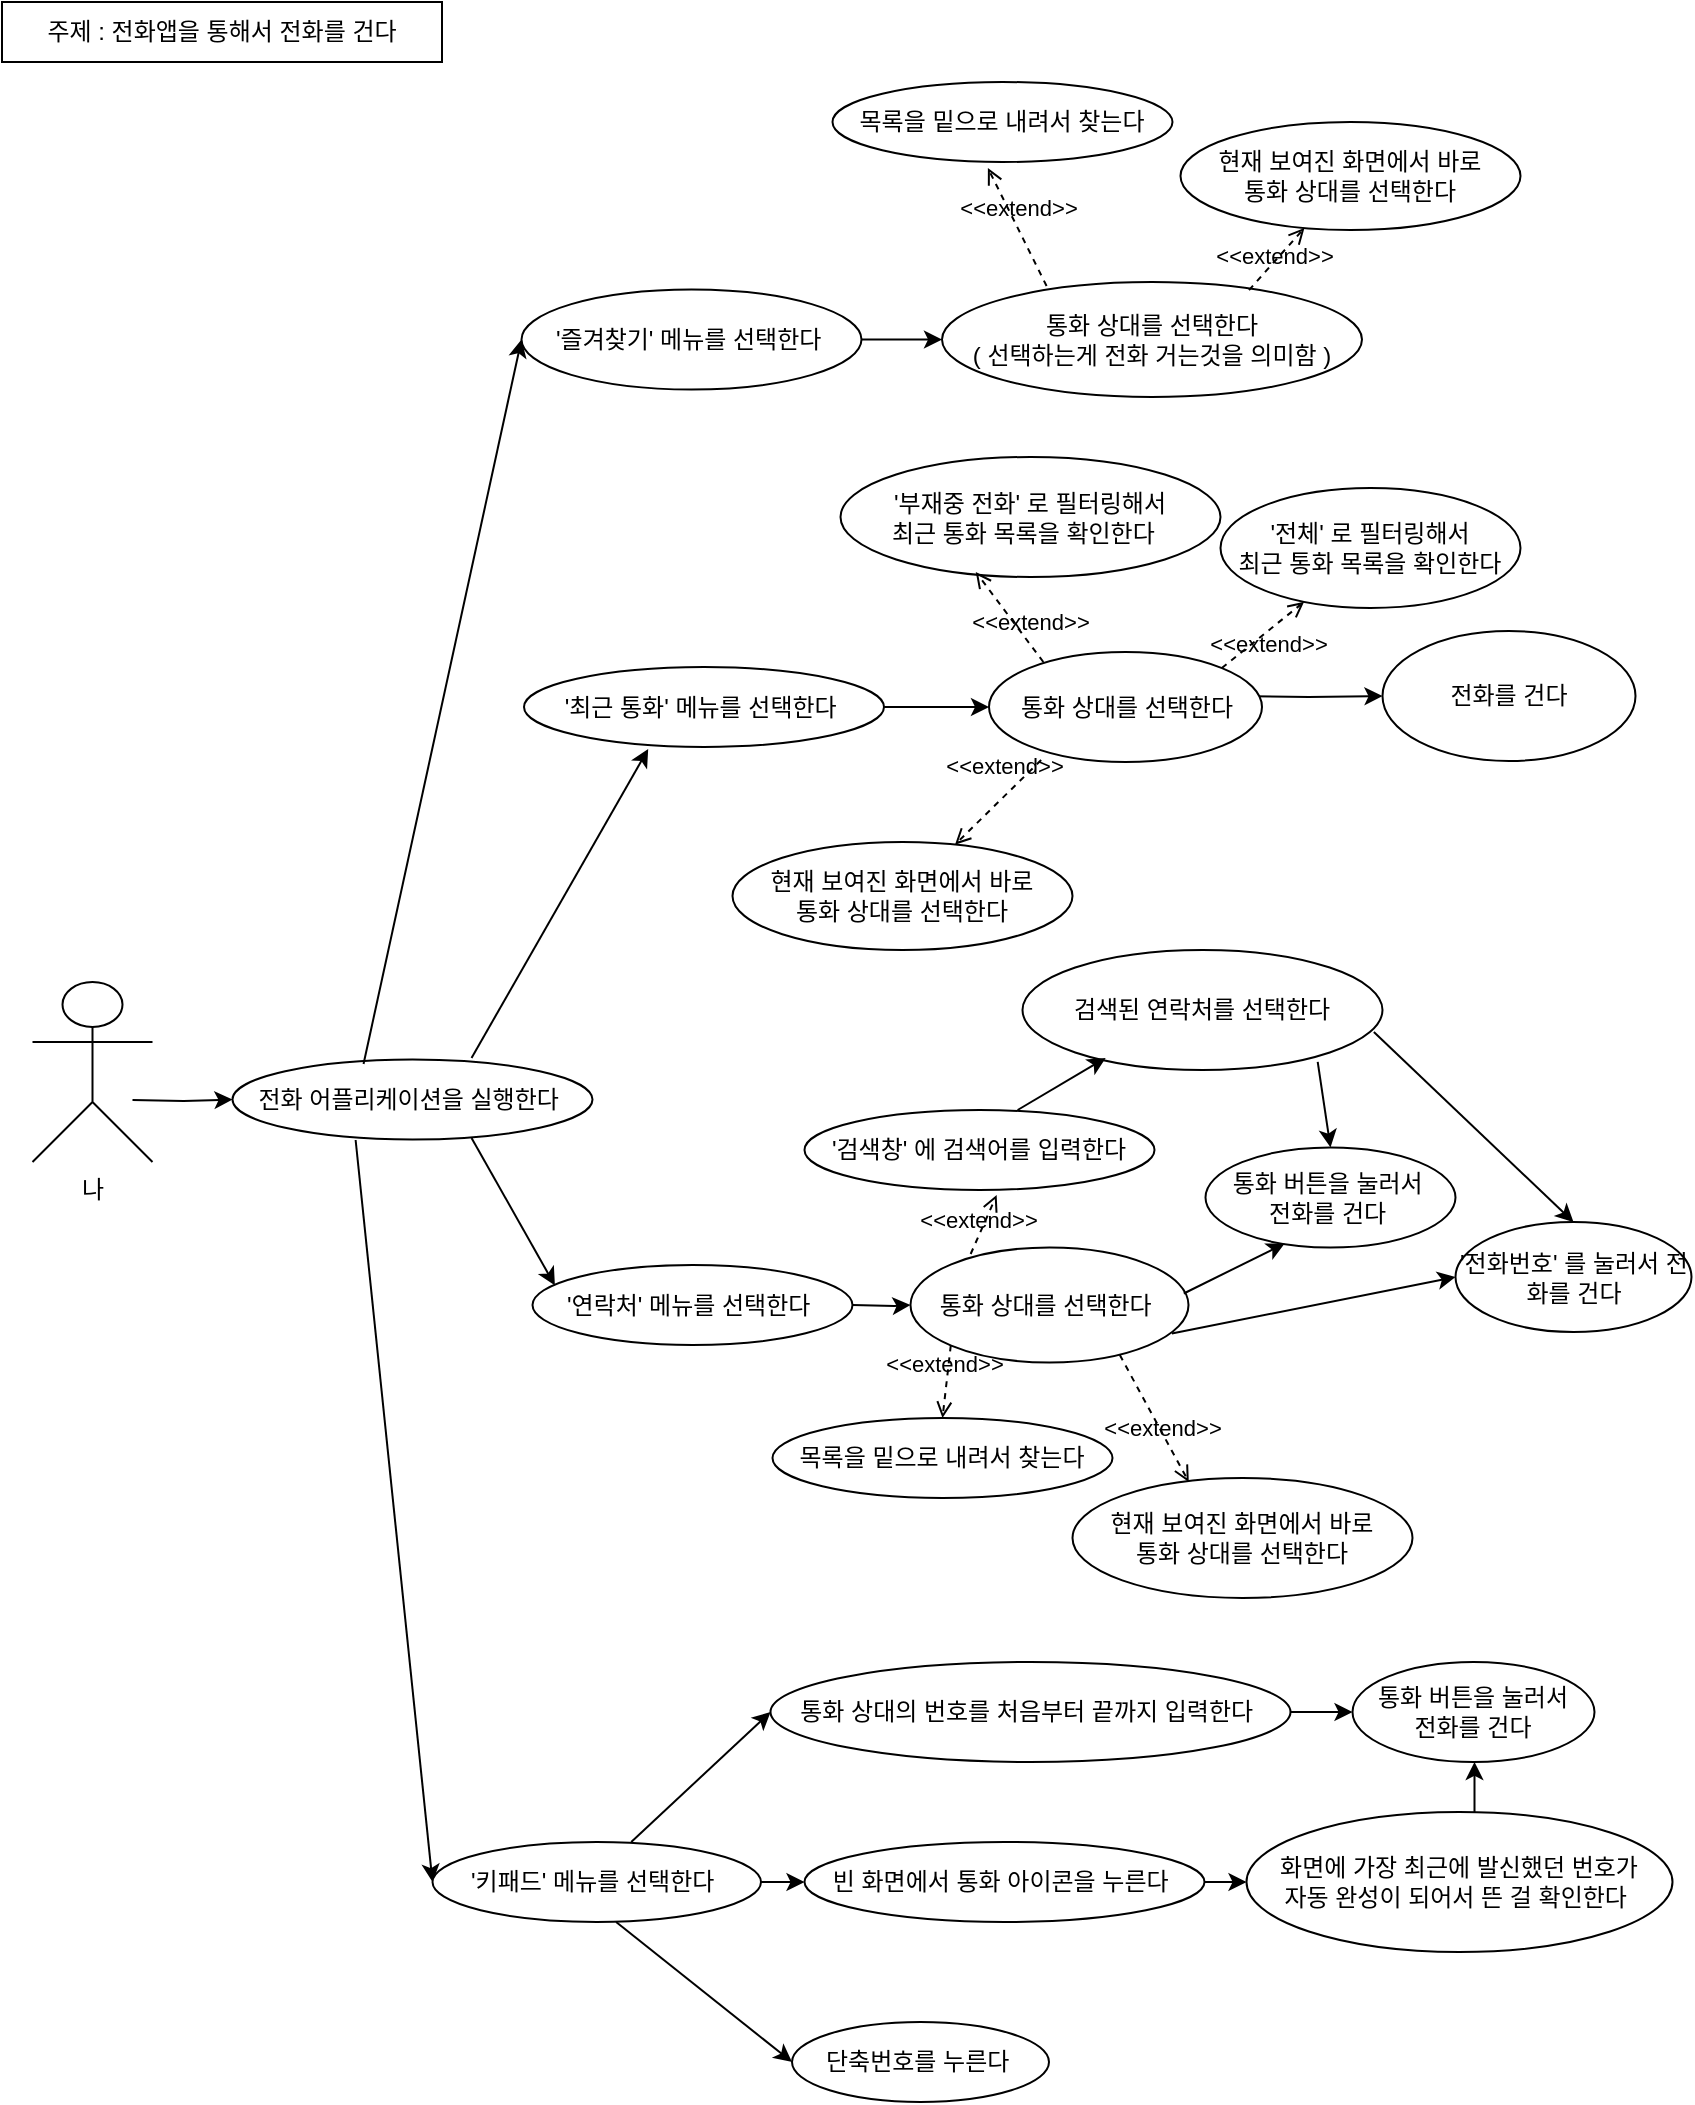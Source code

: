 <mxfile version="21.6.8" type="github">
  <diagram name="페이지-1" id="MFKN5Ci9k2T4Dopon6Y4">
    <mxGraphModel dx="1235" dy="666" grid="1" gridSize="10" guides="1" tooltips="1" connect="1" arrows="1" fold="1" page="1" pageScale="1" pageWidth="827" pageHeight="1169" math="0" shadow="0">
      <root>
        <mxCell id="0" />
        <mxCell id="1" parent="0" />
        <mxCell id="cqbs5DqlXvKsnWu7oeCE-1" value="" style="edgeStyle=orthogonalEdgeStyle;rounded=0;orthogonalLoop=1;jettySize=auto;html=1;" edge="1" parent="1" target="cqbs5DqlXvKsnWu7oeCE-2">
          <mxGeometry relative="1" as="geometry">
            <mxPoint x="65.25" y="1549" as="sourcePoint" />
          </mxGeometry>
        </mxCell>
        <mxCell id="cqbs5DqlXvKsnWu7oeCE-2" value="전화 어플리케이션을 실행한다&amp;nbsp;" style="ellipse;whiteSpace=wrap;html=1;" vertex="1" parent="1">
          <mxGeometry x="115.25" y="1528.75" width="180" height="40" as="geometry" />
        </mxCell>
        <mxCell id="cqbs5DqlXvKsnWu7oeCE-3" value="" style="edgeStyle=orthogonalEdgeStyle;rounded=0;orthogonalLoop=1;jettySize=auto;html=1;" edge="1" parent="1" source="cqbs5DqlXvKsnWu7oeCE-4" target="cqbs5DqlXvKsnWu7oeCE-47">
          <mxGeometry relative="1" as="geometry" />
        </mxCell>
        <mxCell id="cqbs5DqlXvKsnWu7oeCE-4" value="&#39;즐겨찾기&#39; 메뉴를 선택한다&amp;nbsp;" style="ellipse;whiteSpace=wrap;html=1;" vertex="1" parent="1">
          <mxGeometry x="259.75" y="1143.75" width="170" height="50" as="geometry" />
        </mxCell>
        <mxCell id="cqbs5DqlXvKsnWu7oeCE-5" value="" style="edgeStyle=orthogonalEdgeStyle;rounded=0;orthogonalLoop=1;jettySize=auto;html=1;" edge="1" parent="1" source="cqbs5DqlXvKsnWu7oeCE-6" target="cqbs5DqlXvKsnWu7oeCE-52">
          <mxGeometry relative="1" as="geometry" />
        </mxCell>
        <mxCell id="cqbs5DqlXvKsnWu7oeCE-6" value="&#39;최근 통화&#39; 메뉴를 선택한다&amp;nbsp;" style="ellipse;whiteSpace=wrap;html=1;" vertex="1" parent="1">
          <mxGeometry x="261" y="1332.5" width="180" height="40" as="geometry" />
        </mxCell>
        <mxCell id="cqbs5DqlXvKsnWu7oeCE-7" value="" style="edgeStyle=orthogonalEdgeStyle;rounded=0;orthogonalLoop=1;jettySize=auto;html=1;" edge="1" parent="1" target="cqbs5DqlXvKsnWu7oeCE-35">
          <mxGeometry relative="1" as="geometry">
            <mxPoint x="425.25" y="1651.5" as="sourcePoint" />
          </mxGeometry>
        </mxCell>
        <mxCell id="cqbs5DqlXvKsnWu7oeCE-8" value="&#39;연락처&#39; 메뉴를 선택한다&amp;nbsp;" style="ellipse;whiteSpace=wrap;html=1;" vertex="1" parent="1">
          <mxGeometry x="265.25" y="1631.5" width="160" height="40" as="geometry" />
        </mxCell>
        <mxCell id="cqbs5DqlXvKsnWu7oeCE-9" value="&#39;부재중 전화&#39; 로 필터링해서 &lt;br&gt;최근 통화 목록을 확인한다&amp;nbsp;&amp;nbsp;" style="ellipse;whiteSpace=wrap;html=1;" vertex="1" parent="1">
          <mxGeometry x="419.25" y="1227.5" width="190" height="60" as="geometry" />
        </mxCell>
        <mxCell id="cqbs5DqlXvKsnWu7oeCE-10" value="&#39;전체&#39; 로 필터링해서 &lt;br&gt;최근 통화 목록을 확인한다" style="ellipse;whiteSpace=wrap;html=1;" vertex="1" parent="1">
          <mxGeometry x="609.25" y="1243" width="150" height="60" as="geometry" />
        </mxCell>
        <mxCell id="cqbs5DqlXvKsnWu7oeCE-11" value="" style="edgeStyle=orthogonalEdgeStyle;rounded=0;orthogonalLoop=1;jettySize=auto;html=1;entryX=0;entryY=0.5;entryDx=0;entryDy=0;" edge="1" parent="1" target="cqbs5DqlXvKsnWu7oeCE-26">
          <mxGeometry relative="1" as="geometry">
            <mxPoint x="615.25" y="1347" as="sourcePoint" />
            <mxPoint x="659.25" y="1346.5" as="targetPoint" />
          </mxGeometry>
        </mxCell>
        <mxCell id="cqbs5DqlXvKsnWu7oeCE-12" value="&amp;lt;&amp;lt;extend&amp;gt;&amp;gt;" style="html=1;verticalAlign=bottom;labelBackgroundColor=none;endArrow=open;endFill=0;dashed=1;rounded=0;exitX=1;exitY=0;exitDx=0;exitDy=0;" edge="1" parent="1" source="cqbs5DqlXvKsnWu7oeCE-52" target="cqbs5DqlXvKsnWu7oeCE-10">
          <mxGeometry x="-0.259" y="-12" width="160" relative="1" as="geometry">
            <mxPoint x="636.75" y="1232.5" as="sourcePoint" />
            <mxPoint x="991.75" y="1222.5" as="targetPoint" />
            <mxPoint as="offset" />
          </mxGeometry>
        </mxCell>
        <mxCell id="cqbs5DqlXvKsnWu7oeCE-13" value="&amp;lt;&amp;lt;extend&amp;gt;&amp;gt;" style="html=1;verticalAlign=bottom;labelBackgroundColor=none;endArrow=open;endFill=0;dashed=1;rounded=0;exitX=0.199;exitY=0.091;exitDx=0;exitDy=0;entryX=0.356;entryY=0.958;entryDx=0;entryDy=0;exitPerimeter=0;entryPerimeter=0;" edge="1" parent="1" source="cqbs5DqlXvKsnWu7oeCE-52" target="cqbs5DqlXvKsnWu7oeCE-9">
          <mxGeometry x="-0.541" y="-1" width="160" relative="1" as="geometry">
            <mxPoint x="470.25" y="1307.5" as="sourcePoint" />
            <mxPoint x="595.25" y="1337.5" as="targetPoint" />
            <mxPoint as="offset" />
          </mxGeometry>
        </mxCell>
        <mxCell id="cqbs5DqlXvKsnWu7oeCE-14" value="&#39;검색창&#39; 에 검색어를 입력한다" style="ellipse;whiteSpace=wrap;html=1;" vertex="1" parent="1">
          <mxGeometry x="401.25" y="1554" width="175" height="40" as="geometry" />
        </mxCell>
        <mxCell id="cqbs5DqlXvKsnWu7oeCE-15" value="검색된 연락처를 선택한다" style="ellipse;whiteSpace=wrap;html=1;" vertex="1" parent="1">
          <mxGeometry x="510.25" y="1474" width="180" height="60" as="geometry" />
        </mxCell>
        <mxCell id="cqbs5DqlXvKsnWu7oeCE-16" value="" style="edgeStyle=orthogonalEdgeStyle;rounded=0;orthogonalLoop=1;jettySize=auto;html=1;" edge="1" parent="1" source="cqbs5DqlXvKsnWu7oeCE-17" target="cqbs5DqlXvKsnWu7oeCE-19">
          <mxGeometry relative="1" as="geometry" />
        </mxCell>
        <mxCell id="cqbs5DqlXvKsnWu7oeCE-17" value="통화 상대의 번호를 처음부터 끝까지 입력한다&amp;nbsp;" style="ellipse;whiteSpace=wrap;html=1;" vertex="1" parent="1">
          <mxGeometry x="384.25" y="1830" width="260" height="50" as="geometry" />
        </mxCell>
        <mxCell id="cqbs5DqlXvKsnWu7oeCE-18" value="단축번호를 누른다&amp;nbsp;" style="ellipse;whiteSpace=wrap;html=1;" vertex="1" parent="1">
          <mxGeometry x="395" y="2010" width="128.5" height="40" as="geometry" />
        </mxCell>
        <mxCell id="cqbs5DqlXvKsnWu7oeCE-19" value="통화 버튼을 눌러서 &lt;br&gt;전화를 건다" style="ellipse;whiteSpace=wrap;html=1;" vertex="1" parent="1">
          <mxGeometry x="675.25" y="1830" width="121" height="50" as="geometry" />
        </mxCell>
        <mxCell id="cqbs5DqlXvKsnWu7oeCE-20" value="" style="endArrow=classic;html=1;rounded=0;entryX=0.345;entryY=1.025;entryDx=0;entryDy=0;exitX=0.664;exitY=-0.019;exitDx=0;exitDy=0;exitPerimeter=0;entryPerimeter=0;" edge="1" parent="1" source="cqbs5DqlXvKsnWu7oeCE-2" target="cqbs5DqlXvKsnWu7oeCE-6">
          <mxGeometry width="50" height="50" relative="1" as="geometry">
            <mxPoint x="235.25" y="1380" as="sourcePoint" />
            <mxPoint x="565.25" y="1390" as="targetPoint" />
          </mxGeometry>
        </mxCell>
        <mxCell id="cqbs5DqlXvKsnWu7oeCE-21" value="" style="endArrow=classic;html=1;rounded=0;entryX=0;entryY=0.5;entryDx=0;entryDy=0;exitX=0.364;exitY=0.056;exitDx=0;exitDy=0;exitPerimeter=0;" edge="1" parent="1" source="cqbs5DqlXvKsnWu7oeCE-2" target="cqbs5DqlXvKsnWu7oeCE-4">
          <mxGeometry width="50" height="50" relative="1" as="geometry">
            <mxPoint x="215.25" y="1360" as="sourcePoint" />
            <mxPoint x="295.25" y="1400" as="targetPoint" />
          </mxGeometry>
        </mxCell>
        <mxCell id="cqbs5DqlXvKsnWu7oeCE-22" value="" style="endArrow=classic;html=1;rounded=0;entryX=0.07;entryY=0.256;entryDx=0;entryDy=0;exitX=0.664;exitY=0.981;exitDx=0;exitDy=0;exitPerimeter=0;entryPerimeter=0;" edge="1" parent="1" source="cqbs5DqlXvKsnWu7oeCE-2" target="cqbs5DqlXvKsnWu7oeCE-8">
          <mxGeometry width="50" height="50" relative="1" as="geometry">
            <mxPoint x="255.25" y="1550" as="sourcePoint" />
            <mxPoint x="455.25" y="1410" as="targetPoint" />
          </mxGeometry>
        </mxCell>
        <mxCell id="cqbs5DqlXvKsnWu7oeCE-23" value="" style="endArrow=classic;html=1;rounded=0;entryX=0;entryY=0.5;entryDx=0;entryDy=0;exitX=0.342;exitY=1.006;exitDx=0;exitDy=0;exitPerimeter=0;" edge="1" parent="1" source="cqbs5DqlXvKsnWu7oeCE-2" target="cqbs5DqlXvKsnWu7oeCE-29">
          <mxGeometry width="50" height="50" relative="1" as="geometry">
            <mxPoint x="247.25" y="1380" as="sourcePoint" />
            <mxPoint x="455.25" y="1685" as="targetPoint" />
          </mxGeometry>
        </mxCell>
        <mxCell id="cqbs5DqlXvKsnWu7oeCE-24" value="&amp;lt;&amp;lt;extend&amp;gt;&amp;gt;" style="html=1;verticalAlign=bottom;labelBackgroundColor=none;endArrow=open;endFill=0;dashed=1;rounded=0;entryX=0.549;entryY=1.063;entryDx=0;entryDy=0;entryPerimeter=0;exitX=0.199;exitY=0.152;exitDx=0;exitDy=0;exitPerimeter=0;" edge="1" parent="1" source="cqbs5DqlXvKsnWu7oeCE-35" target="cqbs5DqlXvKsnWu7oeCE-14">
          <mxGeometry x="-0.208" width="160" relative="1" as="geometry">
            <mxPoint x="555.25" y="1634" as="sourcePoint" />
            <mxPoint x="484.25" y="1594" as="targetPoint" />
            <mxPoint as="offset" />
          </mxGeometry>
        </mxCell>
        <mxCell id="cqbs5DqlXvKsnWu7oeCE-25" value="" style="endArrow=classic;html=1;rounded=0;exitX=0.609;exitY=0;exitDx=0;exitDy=0;exitPerimeter=0;entryX=0.231;entryY=0.9;entryDx=0;entryDy=0;entryPerimeter=0;" edge="1" parent="1" source="cqbs5DqlXvKsnWu7oeCE-14" target="cqbs5DqlXvKsnWu7oeCE-15">
          <mxGeometry width="50" height="50" relative="1" as="geometry">
            <mxPoint x="526.75" y="1564" as="sourcePoint" />
            <mxPoint x="575.25" y="1474" as="targetPoint" />
          </mxGeometry>
        </mxCell>
        <mxCell id="cqbs5DqlXvKsnWu7oeCE-26" value="전화를 건다" style="ellipse;whiteSpace=wrap;html=1;" vertex="1" parent="1">
          <mxGeometry x="690.25" y="1314.5" width="126.5" height="65" as="geometry" />
        </mxCell>
        <mxCell id="cqbs5DqlXvKsnWu7oeCE-27" value="" style="edgeStyle=orthogonalEdgeStyle;rounded=0;orthogonalLoop=1;jettySize=auto;html=1;" edge="1" parent="1" source="cqbs5DqlXvKsnWu7oeCE-28" target="cqbs5DqlXvKsnWu7oeCE-34">
          <mxGeometry relative="1" as="geometry" />
        </mxCell>
        <mxCell id="cqbs5DqlXvKsnWu7oeCE-28" value="빈 화면에서 통화 아이콘을 누른다&amp;nbsp;" style="ellipse;whiteSpace=wrap;html=1;" vertex="1" parent="1">
          <mxGeometry x="401.25" y="1920" width="200" height="40" as="geometry" />
        </mxCell>
        <mxCell id="cqbs5DqlXvKsnWu7oeCE-29" value="&#39;키패드&#39; 메뉴를 선택한다&amp;nbsp;" style="ellipse;whiteSpace=wrap;html=1;" vertex="1" parent="1">
          <mxGeometry x="215.25" y="1920" width="164.25" height="40" as="geometry" />
        </mxCell>
        <mxCell id="cqbs5DqlXvKsnWu7oeCE-30" value="" style="endArrow=classic;html=1;rounded=0;entryX=0;entryY=0.5;entryDx=0;entryDy=0;exitX=1;exitY=0.5;exitDx=0;exitDy=0;" edge="1" parent="1" source="cqbs5DqlXvKsnWu7oeCE-29" target="cqbs5DqlXvKsnWu7oeCE-28">
          <mxGeometry width="50" height="50" relative="1" as="geometry">
            <mxPoint x="421" y="1935" as="sourcePoint" />
            <mxPoint x="510" y="1915" as="targetPoint" />
          </mxGeometry>
        </mxCell>
        <mxCell id="cqbs5DqlXvKsnWu7oeCE-31" value="" style="endArrow=classic;html=1;rounded=0;entryX=0;entryY=0.5;entryDx=0;entryDy=0;exitX=0.559;exitY=1;exitDx=0;exitDy=0;exitPerimeter=0;" edge="1" parent="1" source="cqbs5DqlXvKsnWu7oeCE-29" target="cqbs5DqlXvKsnWu7oeCE-18">
          <mxGeometry width="50" height="50" relative="1" as="geometry">
            <mxPoint x="441" y="1935" as="sourcePoint" />
            <mxPoint x="531" y="1975" as="targetPoint" />
          </mxGeometry>
        </mxCell>
        <mxCell id="cqbs5DqlXvKsnWu7oeCE-32" value="" style="endArrow=classic;html=1;rounded=0;entryX=0;entryY=0.5;entryDx=0;entryDy=0;exitX=0.605;exitY=0;exitDx=0;exitDy=0;exitPerimeter=0;" edge="1" parent="1" source="cqbs5DqlXvKsnWu7oeCE-29" target="cqbs5DqlXvKsnWu7oeCE-17">
          <mxGeometry width="50" height="50" relative="1" as="geometry">
            <mxPoint x="401" y="1915" as="sourcePoint" />
            <mxPoint x="457.5" y="1894" as="targetPoint" />
          </mxGeometry>
        </mxCell>
        <mxCell id="cqbs5DqlXvKsnWu7oeCE-33" value="" style="edgeStyle=orthogonalEdgeStyle;rounded=0;orthogonalLoop=1;jettySize=auto;html=1;exitX=0.616;exitY=0.029;exitDx=0;exitDy=0;exitPerimeter=0;" edge="1" parent="1" source="cqbs5DqlXvKsnWu7oeCE-34" target="cqbs5DqlXvKsnWu7oeCE-19">
          <mxGeometry relative="1" as="geometry">
            <mxPoint x="766.25" y="1910" as="sourcePoint" />
            <Array as="points">
              <mxPoint x="736.25" y="1907" />
              <mxPoint x="736.25" y="1875" />
            </Array>
          </mxGeometry>
        </mxCell>
        <mxCell id="cqbs5DqlXvKsnWu7oeCE-34" value="화면에 가장 최근에 발신했던 번호가 &lt;br&gt;자동 완성이 되어서 뜬 걸 확인한다&amp;nbsp;" style="ellipse;whiteSpace=wrap;html=1;" vertex="1" parent="1">
          <mxGeometry x="622.25" y="1905" width="213" height="70" as="geometry" />
        </mxCell>
        <mxCell id="cqbs5DqlXvKsnWu7oeCE-35" value="통화 상대를 선택한다&amp;nbsp;" style="ellipse;whiteSpace=wrap;html=1;" vertex="1" parent="1">
          <mxGeometry x="454.25" y="1622.75" width="139" height="57.5" as="geometry" />
        </mxCell>
        <mxCell id="cqbs5DqlXvKsnWu7oeCE-36" value="&#39;전화번호&#39; 를 눌러서 전화를 건다" style="ellipse;whiteSpace=wrap;html=1;" vertex="1" parent="1">
          <mxGeometry x="726.75" y="1610" width="118" height="55" as="geometry" />
        </mxCell>
        <mxCell id="cqbs5DqlXvKsnWu7oeCE-37" value="목록을 밑으로 내려서 찾는다" style="ellipse;whiteSpace=wrap;html=1;" vertex="1" parent="1">
          <mxGeometry x="385.25" y="1708" width="170" height="40" as="geometry" />
        </mxCell>
        <mxCell id="cqbs5DqlXvKsnWu7oeCE-38" value="&amp;lt;&amp;lt;extend&amp;gt;&amp;gt;" style="html=1;verticalAlign=bottom;labelBackgroundColor=none;endArrow=open;endFill=0;dashed=1;rounded=0;entryX=0.5;entryY=0;entryDx=0;entryDy=0;exitX=0;exitY=1;exitDx=0;exitDy=0;" edge="1" parent="1" source="cqbs5DqlXvKsnWu7oeCE-35" target="cqbs5DqlXvKsnWu7oeCE-37">
          <mxGeometry x="0.002" y="-1" width="160" relative="1" as="geometry">
            <mxPoint x="595.25" y="1694" as="sourcePoint" />
            <mxPoint x="707" y="1730.22" as="targetPoint" />
            <mxPoint as="offset" />
          </mxGeometry>
        </mxCell>
        <mxCell id="cqbs5DqlXvKsnWu7oeCE-39" value="현재 보여진 화면에서 바로 &lt;br&gt;통화 상대를 선택한다" style="ellipse;whiteSpace=wrap;html=1;" vertex="1" parent="1">
          <mxGeometry x="535.25" y="1738" width="170" height="60" as="geometry" />
        </mxCell>
        <mxCell id="cqbs5DqlXvKsnWu7oeCE-40" value="&amp;lt;&amp;lt;extend&amp;gt;&amp;gt;" style="html=1;verticalAlign=bottom;labelBackgroundColor=none;endArrow=open;endFill=0;dashed=1;rounded=0;exitX=0.753;exitY=0.935;exitDx=0;exitDy=0;entryX=0.342;entryY=0.033;entryDx=0;entryDy=0;entryPerimeter=0;exitPerimeter=0;" edge="1" parent="1" source="cqbs5DqlXvKsnWu7oeCE-35" target="cqbs5DqlXvKsnWu7oeCE-39">
          <mxGeometry x="0.395" y="-3" width="160" relative="1" as="geometry">
            <mxPoint x="637.25" y="1626.5" as="sourcePoint" />
            <mxPoint x="775.25" y="1583.5" as="targetPoint" />
            <mxPoint as="offset" />
          </mxGeometry>
        </mxCell>
        <mxCell id="cqbs5DqlXvKsnWu7oeCE-41" value="통화 버튼을 눌러서&amp;nbsp;&lt;br&gt;전화를 건다&amp;nbsp;" style="ellipse;whiteSpace=wrap;html=1;" vertex="1" parent="1">
          <mxGeometry x="601.75" y="1572.75" width="125" height="50" as="geometry" />
        </mxCell>
        <mxCell id="cqbs5DqlXvKsnWu7oeCE-42" value="" style="endArrow=classic;html=1;rounded=0;entryX=0.317;entryY=0.96;entryDx=0;entryDy=0;entryPerimeter=0;exitX=0.983;exitY=0.4;exitDx=0;exitDy=0;exitPerimeter=0;" edge="1" parent="1" source="cqbs5DqlXvKsnWu7oeCE-35" target="cqbs5DqlXvKsnWu7oeCE-41">
          <mxGeometry width="50" height="50" relative="1" as="geometry">
            <mxPoint x="625.25" y="1634" as="sourcePoint" />
            <mxPoint x="714.25" y="1614" as="targetPoint" />
          </mxGeometry>
        </mxCell>
        <mxCell id="cqbs5DqlXvKsnWu7oeCE-43" value="" style="endArrow=classic;html=1;rounded=0;entryX=0;entryY=0.5;entryDx=0;entryDy=0;exitX=0.94;exitY=0.748;exitDx=0;exitDy=0;exitPerimeter=0;" edge="1" parent="1" source="cqbs5DqlXvKsnWu7oeCE-35" target="cqbs5DqlXvKsnWu7oeCE-36">
          <mxGeometry width="50" height="50" relative="1" as="geometry">
            <mxPoint x="660.25" y="1674" as="sourcePoint" />
            <mxPoint x="715.25" y="1704" as="targetPoint" />
          </mxGeometry>
        </mxCell>
        <mxCell id="cqbs5DqlXvKsnWu7oeCE-44" value="" style="endArrow=classic;html=1;rounded=0;entryX=0.5;entryY=0;entryDx=0;entryDy=0;exitX=0.82;exitY=0.933;exitDx=0;exitDy=0;exitPerimeter=0;" edge="1" parent="1" source="cqbs5DqlXvKsnWu7oeCE-15" target="cqbs5DqlXvKsnWu7oeCE-41">
          <mxGeometry width="50" height="50" relative="1" as="geometry">
            <mxPoint x="675.25" y="1464" as="sourcePoint" />
            <mxPoint x="725.25" y="1414" as="targetPoint" />
          </mxGeometry>
        </mxCell>
        <mxCell id="cqbs5DqlXvKsnWu7oeCE-45" value="" style="endArrow=classic;html=1;rounded=0;entryX=0.5;entryY=0;entryDx=0;entryDy=0;exitX=0.976;exitY=0.683;exitDx=0;exitDy=0;exitPerimeter=0;" edge="1" parent="1" source="cqbs5DqlXvKsnWu7oeCE-15" target="cqbs5DqlXvKsnWu7oeCE-36">
          <mxGeometry width="50" height="50" relative="1" as="geometry">
            <mxPoint x="725.25" y="1444" as="sourcePoint" />
            <mxPoint x="785.25" y="1394" as="targetPoint" />
          </mxGeometry>
        </mxCell>
        <mxCell id="cqbs5DqlXvKsnWu7oeCE-46" style="edgeStyle=orthogonalEdgeStyle;rounded=0;orthogonalLoop=1;jettySize=auto;html=1;exitX=0.5;exitY=1;exitDx=0;exitDy=0;" edge="1" parent="1" source="cqbs5DqlXvKsnWu7oeCE-8" target="cqbs5DqlXvKsnWu7oeCE-8">
          <mxGeometry relative="1" as="geometry" />
        </mxCell>
        <mxCell id="cqbs5DqlXvKsnWu7oeCE-47" value="통화 상대를 선택한다&lt;br&gt;( 선택하는게 전화 거는것을 의미함 )" style="ellipse;whiteSpace=wrap;html=1;" vertex="1" parent="1">
          <mxGeometry x="470" y="1140" width="210" height="57.5" as="geometry" />
        </mxCell>
        <mxCell id="cqbs5DqlXvKsnWu7oeCE-48" value="목록을 밑으로 내려서 찾는다" style="ellipse;whiteSpace=wrap;html=1;" vertex="1" parent="1">
          <mxGeometry x="415.25" y="1040" width="170" height="40" as="geometry" />
        </mxCell>
        <mxCell id="cqbs5DqlXvKsnWu7oeCE-49" value="&amp;lt;&amp;lt;extend&amp;gt;&amp;gt;" style="html=1;verticalAlign=bottom;labelBackgroundColor=none;endArrow=open;endFill=0;dashed=1;rounded=0;exitX=0.249;exitY=0.035;exitDx=0;exitDy=0;exitPerimeter=0;entryX=0.457;entryY=1.075;entryDx=0;entryDy=0;entryPerimeter=0;" edge="1" parent="1" source="cqbs5DqlXvKsnWu7oeCE-47" target="cqbs5DqlXvKsnWu7oeCE-48">
          <mxGeometry x="0.002" y="-1" width="160" relative="1" as="geometry">
            <mxPoint x="609.75" y="1220" as="sourcePoint" />
            <mxPoint x="519.75" y="1050" as="targetPoint" />
            <mxPoint as="offset" />
          </mxGeometry>
        </mxCell>
        <mxCell id="cqbs5DqlXvKsnWu7oeCE-50" value="현재 보여진 화면에서 바로 &lt;br&gt;통화 상대를 선택한다" style="ellipse;whiteSpace=wrap;html=1;" vertex="1" parent="1">
          <mxGeometry x="589.25" y="1060" width="170" height="54" as="geometry" />
        </mxCell>
        <mxCell id="cqbs5DqlXvKsnWu7oeCE-51" value="&amp;lt;&amp;lt;extend&amp;gt;&amp;gt;" style="html=1;verticalAlign=bottom;labelBackgroundColor=none;endArrow=open;endFill=0;dashed=1;rounded=0;exitX=0.731;exitY=0.07;exitDx=0;exitDy=0;exitPerimeter=0;" edge="1" parent="1" source="cqbs5DqlXvKsnWu7oeCE-47" target="cqbs5DqlXvKsnWu7oeCE-50">
          <mxGeometry x="-0.281" y="-4" width="160" relative="1" as="geometry">
            <mxPoint x="594.75" y="1140" as="sourcePoint" />
            <mxPoint x="632.794" y="1098.906" as="targetPoint" />
            <mxPoint as="offset" />
          </mxGeometry>
        </mxCell>
        <mxCell id="cqbs5DqlXvKsnWu7oeCE-52" value="통화 상대를 선택한다" style="ellipse;whiteSpace=wrap;html=1;" vertex="1" parent="1">
          <mxGeometry x="493.5" y="1325" width="136.5" height="55" as="geometry" />
        </mxCell>
        <mxCell id="cqbs5DqlXvKsnWu7oeCE-53" value="현재 보여진 화면에서 바로 &lt;br&gt;통화 상대를 선택한다" style="ellipse;whiteSpace=wrap;html=1;" vertex="1" parent="1">
          <mxGeometry x="365.25" y="1420" width="170" height="54" as="geometry" />
        </mxCell>
        <mxCell id="cqbs5DqlXvKsnWu7oeCE-54" value="&amp;lt;&amp;lt;extend&amp;gt;&amp;gt;" style="html=1;verticalAlign=bottom;labelBackgroundColor=none;endArrow=open;endFill=0;dashed=1;rounded=0;exitX=0.191;exitY=0.982;exitDx=0;exitDy=0;exitPerimeter=0;" edge="1" parent="1" source="cqbs5DqlXvKsnWu7oeCE-52" target="cqbs5DqlXvKsnWu7oeCE-53">
          <mxGeometry x="-0.281" y="-4" width="160" relative="1" as="geometry">
            <mxPoint x="534.25" y="1372.5" as="sourcePoint" />
            <mxPoint x="565.794" y="1327.406" as="targetPoint" />
            <mxPoint as="offset" />
          </mxGeometry>
        </mxCell>
        <mxCell id="cqbs5DqlXvKsnWu7oeCE-55" value="주제 : 전화앱을 통해서 전화를 건다" style="rounded=0;whiteSpace=wrap;html=1;" vertex="1" parent="1">
          <mxGeometry y="1000" width="220" height="30" as="geometry" />
        </mxCell>
        <mxCell id="cqbs5DqlXvKsnWu7oeCE-56" value="나" style="shape=umlActor;verticalLabelPosition=bottom;verticalAlign=top;html=1;outlineConnect=0;" vertex="1" parent="1">
          <mxGeometry x="15.25" y="1490" width="60" height="90" as="geometry" />
        </mxCell>
      </root>
    </mxGraphModel>
  </diagram>
</mxfile>

